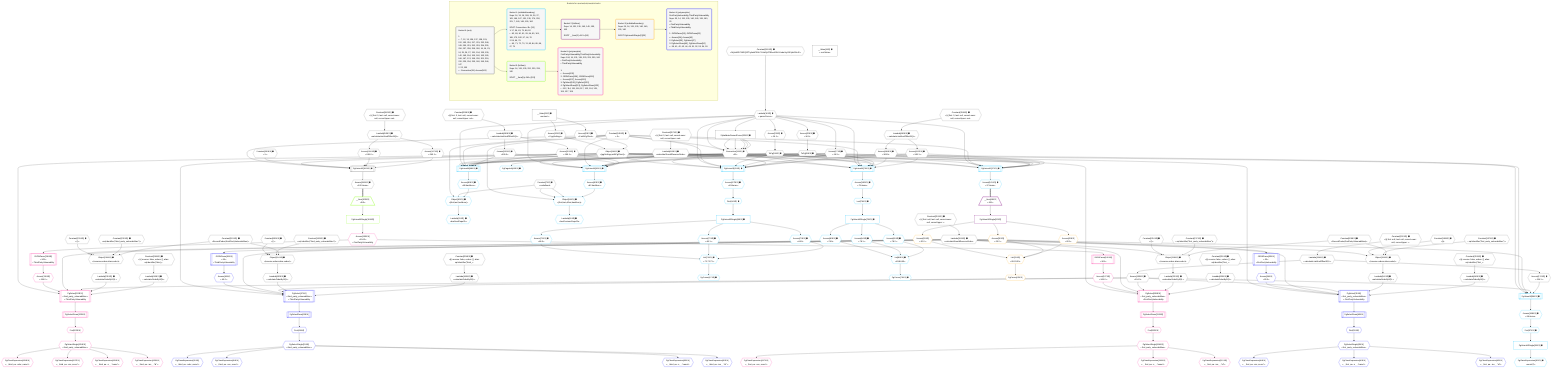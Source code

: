 %%{init: {'themeVariables': { 'fontSize': '12px'}}}%%
graph TD
    classDef path fill:#eee,stroke:#000,color:#000
    classDef plan fill:#fff,stroke-width:1px,color:#000
    classDef itemplan fill:#fff,stroke-width:2px,color:#000
    classDef unbatchedplan fill:#dff,stroke-width:1px,color:#000
    classDef sideeffectplan fill:#fcc,stroke-width:2px,color:#000
    classDef bucket fill:#f6f6f6,color:#000,stroke-width:2px,text-align:left


    %% plan dependencies
    Connection15{{"Connection[15∈0] ➊<br />ᐸ11ᐳ"}}:::plan
    Constant248{{"Constant[248∈0] ➊<br />ᐸ3ᐳ"}}:::plan
    Lambda16{{"Lambda[16∈0] ➊<br />ᐸparseCursorᐳ"}}:::plan
    PgValidateParsedCursor22["PgValidateParsedCursor[22∈0] ➊"]:::plan
    Constant248 & Lambda16 & PgValidateParsedCursor22 & PgValidateParsedCursor22 & PgValidateParsedCursor22 & PgValidateParsedCursor22 & PgValidateParsedCursor22 --> Connection15
    PgUnionAll100[["PgUnionAll[100∈0] ➊"]]:::plan
    Object14{{"Object[14∈0] ➊<br />ᐸ{pgSettings,withPgClient}ᐳ"}}:::plan
    Constant250{{"Constant[250∈0] ➊<br />ᐸ1ᐳ"}}:::plan
    Lambda163{{"Lambda[163∈0] ➊<br />ᐸcalculateShouldReverseOrderᐳ"}}:::plan
    Access246{{"Access[246∈0] ➊<br />ᐸ245.0ᐳ"}}:::plan
    Access247{{"Access[247∈0] ➊<br />ᐸ245.1ᐳ"}}:::plan
    Object14 & Constant248 & Constant250 & Lambda163 & Access246 & Access247 --> PgUnionAll100
    Object139{{"Object[139∈0] ➊<br />ᐸ{reverse,orders,alias,codec}ᐳ"}}:::plan
    Lambda131{{"Lambda[131∈0] ➊<br />ᐸcalculateShouldReverseOrderᐳ"}}:::plan
    Constant136{{"Constant[136∈0] ➊<br />ᐸ[]ᐳ"}}:::plan
    Constant137{{"Constant[137∈0] ➊<br />ᐸsql.identifier(”first_party_vulnerabilities”)ᐳ"}}:::plan
    Constant138{{"Constant[138∈0] ➊<br />ᐸRecordCodec(firstPartyVulnerabilities)ᐳ"}}:::plan
    Lambda131 & Constant136 & Constant137 & Constant138 --> Object139
    Object154{{"Object[154∈0] ➊<br />ᐸ{reverse,orders,alias,codec}ᐳ"}}:::plan
    Constant151{{"Constant[151∈0] ➊<br />ᐸ[]ᐳ"}}:::plan
    Constant152{{"Constant[152∈0] ➊<br />ᐸsql.identifier(”third_party_vulnerabilities”)ᐳ"}}:::plan
    Constant153{{"Constant[153∈0] ➊<br />ᐸRecordCodec(thirdPartyVulnerabilities)ᐳ"}}:::plan
    Lambda131 & Constant151 & Constant152 & Constant153 --> Object154
    Object219{{"Object[219∈0] ➊<br />ᐸ{reverse,orders,alias,codec}ᐳ"}}:::plan
    Constant216{{"Constant[216∈0] ➊<br />ᐸ[]ᐳ"}}:::plan
    Constant217{{"Constant[217∈0] ➊<br />ᐸsql.identifier(”first_party_vulnerabilities”)ᐳ"}}:::plan
    Lambda131 & Constant216 & Constant217 & Constant138 --> Object219
    Object234{{"Object[234∈0] ➊<br />ᐸ{reverse,orders,alias,codec}ᐳ"}}:::plan
    Constant231{{"Constant[231∈0] ➊<br />ᐸ[]ᐳ"}}:::plan
    Constant232{{"Constant[232∈0] ➊<br />ᐸsql.identifier(”third_party_vulnerabilities”)ᐳ"}}:::plan
    Lambda131 & Constant231 & Constant232 & Constant153 --> Object234
    Access12{{"Access[12∈0] ➊<br />ᐸ2.pgSettingsᐳ"}}:::plan
    Access13{{"Access[13∈0] ➊<br />ᐸ2.withPgClientᐳ"}}:::plan
    Access12 & Access13 --> Object14
    __Value2["__Value[2∈0] ➊<br />ᐸcontextᐳ"]:::plan
    __Value2 --> Access12
    __Value2 --> Access13
    Constant249{{"Constant[249∈0] ➊<br />ᐸ'WyIzMDY3N2Q5ZTIyIiwiMTAiLCJUaGlyZFBhcnR5VnVsbmVyYWJpbGl0eSIᐳ"}}:::plan
    Constant249 --> Lambda16
    Lambda16 --> PgValidateParsedCursor22
    Access23{{"Access[23∈0] ➊<br />ᐸ16.1ᐳ"}}:::plan
    Lambda16 --> Access23
    ToPg24{{"ToPg[24∈0] ➊"}}:::plan
    Access23 --> ToPg24
    Access25{{"Access[25∈0] ➊<br />ᐸ16.2ᐳ"}}:::plan
    Lambda16 --> Access25
    ToPg26{{"ToPg[26∈0] ➊"}}:::plan
    Access25 --> ToPg26
    Access27{{"Access[27∈0] ➊<br />ᐸ16.3ᐳ"}}:::plan
    Lambda16 --> Access27
    Constant251{{"Constant[251∈0] ➊<br />ᐸ§{ first: null, last: null, cursorLower: null, cursorUpper: ᐳ"}}:::plan
    Constant251 --> Lambda131
    Lambda134{{"Lambda[134∈0] ➊<br />ᐸcalculateLimitAndOffsetSQLᐳ"}}:::plan
    Constant252{{"Constant[252∈0] ➊<br />ᐸ§{ first: null, last: null, cursorLower: null, cursorUpper: ᐳ"}}:::plan
    Constant252 --> Lambda134
    Access135{{"Access[135∈0] ➊<br />ᐸ134.0ᐳ"}}:::plan
    Lambda134 --> Access135
    Lambda140{{"Lambda[140∈0] ➊<br />ᐸcalculateOrderBySQLᐳ"}}:::plan
    Object139 --> Lambda140
    Lambda145{{"Lambda[145∈0] ➊<br />ᐸcalculateOrderBySQLᐳ"}}:::plan
    Constant253{{"Constant[253∈0] ➊<br />ᐸ§{ reverse: false, orders: [], alias: sql.identifier(”first_ᐳ"}}:::plan
    Constant253 --> Lambda145
    Lambda155{{"Lambda[155∈0] ➊<br />ᐸcalculateOrderBySQLᐳ"}}:::plan
    Object154 --> Lambda155
    Lambda160{{"Lambda[160∈0] ➊<br />ᐸcalculateOrderBySQLᐳ"}}:::plan
    Constant254{{"Constant[254∈0] ➊<br />ᐸ§{ reverse: false, orders: [], alias: sql.identifier(”third_ᐳ"}}:::plan
    Constant254 --> Lambda160
    Constant257{{"Constant[257∈0] ➊<br />ᐸ§{ first: 3, last: null, cursorLower: null, cursorUpper: nulᐳ"}}:::plan
    Constant257 --> Lambda163
    Lambda165{{"Lambda[165∈0] ➊<br />ᐸcalculateLimitAndOffsetSQLᐳ"}}:::plan
    Constant258{{"Constant[258∈0] ➊<br />ᐸ§{ first: 3, last: null, cursorLower: null, cursorUpper: nulᐳ"}}:::plan
    Constant258 --> Lambda165
    Access166{{"Access[166∈0] ➊<br />ᐸ165.0ᐳ"}}:::plan
    Lambda165 --> Access166
    Access167{{"Access[167∈0] ➊<br />ᐸ165.1ᐳ"}}:::plan
    Lambda165 --> Access167
    Access174{{"Access[174∈0] ➊<br />ᐸ134.1ᐳ"}}:::plan
    Lambda134 --> Access174
    Lambda199{{"Lambda[199∈0] ➊<br />ᐸcalculateLimitAndOffsetSQLᐳ"}}:::plan
    Constant259{{"Constant[259∈0] ➊<br />ᐸ§{ first: 3, last: null, cursorLower: null, cursorUpper: nulᐳ"}}:::plan
    Constant259 --> Lambda199
    Access200{{"Access[200∈0] ➊<br />ᐸ199.0ᐳ"}}:::plan
    Lambda199 --> Access200
    Access201{{"Access[201∈0] ➊<br />ᐸ199.1ᐳ"}}:::plan
    Lambda199 --> Access201
    Lambda220{{"Lambda[220∈0] ➊<br />ᐸcalculateOrderBySQLᐳ"}}:::plan
    Object219 --> Lambda220
    Lambda225{{"Lambda[225∈0] ➊<br />ᐸcalculateOrderBySQLᐳ"}}:::plan
    Constant255{{"Constant[255∈0] ➊<br />ᐸ§{ reverse: false, orders: [], alias: sql.identifier(”first_ᐳ"}}:::plan
    Constant255 --> Lambda225
    Lambda235{{"Lambda[235∈0] ➊<br />ᐸcalculateOrderBySQLᐳ"}}:::plan
    Object234 --> Lambda235
    Lambda240{{"Lambda[240∈0] ➊<br />ᐸcalculateOrderBySQLᐳ"}}:::plan
    Constant256{{"Constant[256∈0] ➊<br />ᐸ§{ reverse: false, orders: [], alias: sql.identifier(”third_ᐳ"}}:::plan
    Constant256 --> Lambda240
    Access241{{"Access[241∈0] ➊<br />ᐸ100.itemsᐳ"}}:::plan
    PgUnionAll100 --> Access241
    Lambda245{{"Lambda[245∈0] ➊<br />ᐸcalculateLimitAndOffsetSQLᐳ"}}:::plan
    Constant260{{"Constant[260∈0] ➊<br />ᐸ§{ first: 3, last: null, cursorLower: null, cursorUpper: nulᐳ"}}:::plan
    Constant260 --> Lambda245
    Lambda245 --> Access246
    Lambda245 --> Access247
    __Value4["__Value[4∈0] ➊<br />ᐸrootValueᐳ"]:::plan
    Constant7{{"Constant[7∈0] ➊<br />ᐸundefinedᐳ"}}:::plan
    PgUnionAll17[["PgUnionAll[17∈1] ➊"]]:::plan
    Object14 & Connection15 & Lambda16 & Constant248 & ToPg24 & ToPg26 & Access27 & Lambda163 & Access166 & Access167 --> PgUnionAll17
    PgUnionAll63[["PgUnionAll[63∈1] ➊"]]:::plan
    Object14 & Connection15 & Lambda16 & Constant248 & ToPg24 & ToPg26 & Access27 & Lambda163 & Access166 & Access167 --> PgUnionAll63
    PgUnionAll75[["PgUnionAll[75∈1] ➊"]]:::plan
    Object14 & Connection15 & Lambda16 & Constant248 & ToPg24 & ToPg26 & Access27 & Lambda163 & Access166 & Access167 --> PgUnionAll75
    PgUnionAll88[["PgUnionAll[88∈1] ➊"]]:::plan
    Object14 & Connection15 & Lambda16 & Constant248 & ToPg24 & ToPg26 & Access27 & Lambda163 & Access200 & Access201 --> PgUnionAll88
    PgUnionAll92[["PgUnionAll[92∈1] ➊"]]:::plan
    Object14 & Connection15 & Lambda16 & Constant248 & ToPg24 & ToPg26 & Access27 & Lambda163 & Access200 & Access201 --> PgUnionAll92
    PgUnionAll56[["PgUnionAll[56∈1] ➊"]]:::plan
    Object14 & Connection15 & Lambda131 & Access135 & Access174 --> PgUnionAll56
    Object94{{"Object[94∈1] ➊<br />ᐸ{first,last,offset,hasMore}ᐳ"}}:::plan
    Access93{{"Access[93∈1] ➊<br />ᐸ92.hasMoreᐳ"}}:::plan
    Constant248 & Constant7 & Constant7 & Access93 --> Object94
    List74{{"List[74∈1] ➊<br />ᐸ71,72,73ᐳ"}}:::plan
    Access71{{"Access[71∈1] ➊<br />ᐸ66.0ᐳ"}}:::plan
    Access72{{"Access[72∈1] ➊<br />ᐸ66.1ᐳ"}}:::plan
    Access73{{"Access[73∈1] ➊<br />ᐸ66.2ᐳ"}}:::plan
    Access71 & Access72 & Access73 --> List74
    List86{{"List[86∈1] ➊<br />ᐸ83,84,85ᐳ"}}:::plan
    Access83{{"Access[83∈1] ➊<br />ᐸ78.0ᐳ"}}:::plan
    Access84{{"Access[84∈1] ➊<br />ᐸ78.1ᐳ"}}:::plan
    Access85{{"Access[85∈1] ➊<br />ᐸ78.2ᐳ"}}:::plan
    Access83 & Access84 & Access85 --> List86
    Object90{{"Object[90∈1] ➊<br />ᐸ{first,last,hasMore}ᐳ"}}:::plan
    Access89{{"Access[89∈1] ➊<br />ᐸ88.hasMoreᐳ"}}:::plan
    Constant248 & Constant7 & Access89 --> Object90
    First57{{"First[57∈1] ➊"}}:::plan
    Access168{{"Access[168∈1] ➊<br />ᐸ56.itemsᐳ"}}:::plan
    Access168 --> First57
    PgUnionAllSingle59["PgUnionAllSingle[59∈1] ➊"]:::plan
    First57 --> PgUnionAllSingle59
    PgClassExpression60{{"PgClassExpression[60∈1] ➊<br />ᐸcount(*)ᐳ"}}:::plan
    PgUnionAllSingle59 --> PgClassExpression60
    PgPageInfo62{{"PgPageInfo[62∈1] ➊"}}:::plan
    Connection15 --> PgPageInfo62
    First64{{"First[64∈1] ➊"}}:::plan
    Access175{{"Access[175∈1] ➊<br />ᐸ63.itemsᐳ"}}:::plan
    Access175 --> First64
    PgUnionAllSingle66["PgUnionAllSingle[66∈1] ➊"]:::plan
    First64 --> PgUnionAllSingle66
    PgCursor67{{"PgCursor[67∈1] ➊"}}:::plan
    List74 --> PgCursor67
    PgUnionAllSingle66 --> Access71
    PgUnionAllSingle66 --> Access72
    PgUnionAllSingle66 --> Access73
    Last76{{"Last[76∈1] ➊"}}:::plan
    Access182{{"Access[182∈1] ➊<br />ᐸ75.itemsᐳ"}}:::plan
    Access182 --> Last76
    PgUnionAllSingle78["PgUnionAllSingle[78∈1] ➊"]:::plan
    Last76 --> PgUnionAllSingle78
    PgCursor79{{"PgCursor[79∈1] ➊"}}:::plan
    List86 --> PgCursor79
    PgUnionAllSingle78 --> Access83
    PgUnionAllSingle78 --> Access84
    PgUnionAllSingle78 --> Access85
    PgUnionAll88 --> Access89
    Lambda91{{"Lambda[91∈1] ➊<br />ᐸhasNextPageCbᐳ"}}:::plan
    Object90 --> Lambda91
    PgUnionAll92 --> Access93
    Lambda95{{"Lambda[95∈1] ➊<br />ᐸhasPreviousPageCbᐳ"}}:::plan
    Object94 --> Lambda95
    Access161{{"Access[161∈1] ➊<br />ᐸ17.itemsᐳ"}}:::plan
    PgUnionAll17 --> Access161
    PgUnionAll56 --> Access168
    PgUnionAll63 --> Access175
    PgUnionAll75 --> Access182
    __Item19[/"__Item[19∈2]<br />ᐸ161ᐳ"\]:::itemplan
    Access161 ==> __Item19
    PgUnionAllSingle20["PgUnionAllSingle[20∈2]"]:::plan
    __Item19 --> PgUnionAllSingle20
    List31{{"List[31∈3]<br />ᐸ28,29,30ᐳ"}}:::plan
    Access28{{"Access[28∈3]<br />ᐸ20.0ᐳ"}}:::plan
    Access29{{"Access[29∈3]<br />ᐸ20.1ᐳ"}}:::plan
    Access30{{"Access[30∈3]<br />ᐸ20.2ᐳ"}}:::plan
    Access28 & Access29 & Access30 --> List31
    PgCursor21{{"PgCursor[21∈3]"}}:::plan
    List31 --> PgCursor21
    PgUnionAllSingle20 --> Access28
    PgUnionAllSingle20 --> Access29
    PgUnionAllSingle20 --> Access30
    PgSelect35[["PgSelect[35∈4]<br />ᐸfirst_party_vulnerabilitiesᐳ<br />ᐳFirstPartyVulnerability"]]:::plan
    Access34{{"Access[34∈4]<br />ᐸ33.0ᐳ"}}:::plan
    Object14 & Access34 & Lambda131 & Access135 & Lambda140 & Lambda145 --> PgSelect35
    PgSelect47[["PgSelect[47∈4]<br />ᐸthird_party_vulnerabilitiesᐳ<br />ᐳThirdPartyVulnerability"]]:::plan
    Access46{{"Access[46∈4]<br />ᐸ45.0ᐳ"}}:::plan
    Object14 & Access46 & Lambda131 & Access135 & Lambda155 & Lambda160 --> PgSelect47
    JSONParse33[["JSONParse[33∈4]<br />ᐸ30ᐳ<br />ᐳFirstPartyVulnerability"]]:::plan
    Access30 --> JSONParse33
    JSONParse33 --> Access34
    First39{{"First[39∈4]"}}:::plan
    PgSelectRows40[["PgSelectRows[40∈4]"]]:::plan
    PgSelectRows40 --> First39
    PgSelect35 --> PgSelectRows40
    PgSelectSingle41{{"PgSelectSingle[41∈4]<br />ᐸfirst_party_vulnerabilitiesᐳ"}}:::plan
    First39 --> PgSelectSingle41
    PgClassExpression42{{"PgClassExpression[42∈4]<br />ᐸ__first_pa...ies__.”id”ᐳ"}}:::plan
    PgSelectSingle41 --> PgClassExpression42
    PgClassExpression43{{"PgClassExpression[43∈4]<br />ᐸ__first_pa...s__.”name”ᐳ"}}:::plan
    PgSelectSingle41 --> PgClassExpression43
    PgClassExpression44{{"PgClassExpression[44∈4]<br />ᐸ__first_pa...vss_score”ᐳ"}}:::plan
    PgSelectSingle41 --> PgClassExpression44
    JSONParse45[["JSONParse[45∈4]<br />ᐸ30ᐳ<br />ᐳThirdPartyVulnerability"]]:::plan
    Access30 --> JSONParse45
    JSONParse45 --> Access46
    First49{{"First[49∈4]"}}:::plan
    PgSelectRows50[["PgSelectRows[50∈4]"]]:::plan
    PgSelectRows50 --> First49
    PgSelect47 --> PgSelectRows50
    PgSelectSingle51{{"PgSelectSingle[51∈4]<br />ᐸthird_party_vulnerabilitiesᐳ"}}:::plan
    First49 --> PgSelectSingle51
    PgClassExpression52{{"PgClassExpression[52∈4]<br />ᐸ__third_pa...ies__.”id”ᐳ"}}:::plan
    PgSelectSingle51 --> PgClassExpression52
    PgClassExpression53{{"PgClassExpression[53∈4]<br />ᐸ__third_pa...s__.”name”ᐳ"}}:::plan
    PgSelectSingle51 --> PgClassExpression53
    PgClassExpression54{{"PgClassExpression[54∈4]<br />ᐸ__third_pa...vss_score”ᐳ"}}:::plan
    PgSelectSingle51 --> PgClassExpression54
    PgClassExpression55{{"PgClassExpression[55∈4]<br />ᐸ__third_pa...ndor_name”ᐳ"}}:::plan
    PgSelectSingle51 --> PgClassExpression55
    __Item103[/"__Item[103∈5]<br />ᐸ241ᐳ"\]:::itemplan
    Access241 ==> __Item103
    PgUnionAllSingle104["PgUnionAllSingle[104∈5]"]:::plan
    __Item103 --> PgUnionAllSingle104
    PgSelect108[["PgSelect[108∈6]<br />ᐸfirst_party_vulnerabilitiesᐳ<br />ᐳFirstPartyVulnerability"]]:::plan
    Access107{{"Access[107∈6]<br />ᐸ106.0ᐳ"}}:::plan
    Object14 & Access107 & Lambda131 & Access135 & Lambda220 & Lambda225 --> PgSelect108
    PgSelect120[["PgSelect[120∈6]<br />ᐸthird_party_vulnerabilitiesᐳ<br />ᐳThirdPartyVulnerability"]]:::plan
    Access119{{"Access[119∈6]<br />ᐸ118.0ᐳ"}}:::plan
    Object14 & Access119 & Lambda131 & Access135 & Lambda235 & Lambda240 --> PgSelect120
    Access105{{"Access[105∈6]<br />ᐸ104.2ᐳ<br />ᐳFirstPartyVulnerability"}}:::plan
    PgUnionAllSingle104 --> Access105
    JSONParse106[["JSONParse[106∈6]<br />ᐸ105ᐳ"]]:::plan
    Access105 --> JSONParse106
    JSONParse106 --> Access107
    First112{{"First[112∈6]"}}:::plan
    PgSelectRows113[["PgSelectRows[113∈6]"]]:::plan
    PgSelectRows113 --> First112
    PgSelect108 --> PgSelectRows113
    PgSelectSingle114{{"PgSelectSingle[114∈6]<br />ᐸfirst_party_vulnerabilitiesᐳ"}}:::plan
    First112 --> PgSelectSingle114
    PgClassExpression115{{"PgClassExpression[115∈6]<br />ᐸ__first_pa...ies__.”id”ᐳ"}}:::plan
    PgSelectSingle114 --> PgClassExpression115
    PgClassExpression116{{"PgClassExpression[116∈6]<br />ᐸ__first_pa...s__.”name”ᐳ"}}:::plan
    PgSelectSingle114 --> PgClassExpression116
    PgClassExpression117{{"PgClassExpression[117∈6]<br />ᐸ__first_pa...vss_score”ᐳ"}}:::plan
    PgSelectSingle114 --> PgClassExpression117
    JSONParse118[["JSONParse[118∈6]<br />ᐸ105ᐳ<br />ᐳThirdPartyVulnerability"]]:::plan
    Access105 --> JSONParse118
    JSONParse118 --> Access119
    First122{{"First[122∈6]"}}:::plan
    PgSelectRows123[["PgSelectRows[123∈6]"]]:::plan
    PgSelectRows123 --> First122
    PgSelect120 --> PgSelectRows123
    PgSelectSingle124{{"PgSelectSingle[124∈6]<br />ᐸthird_party_vulnerabilitiesᐳ"}}:::plan
    First122 --> PgSelectSingle124
    PgClassExpression125{{"PgClassExpression[125∈6]<br />ᐸ__third_pa...ies__.”id”ᐳ"}}:::plan
    PgSelectSingle124 --> PgClassExpression125
    PgClassExpression126{{"PgClassExpression[126∈6]<br />ᐸ__third_pa...s__.”name”ᐳ"}}:::plan
    PgSelectSingle124 --> PgClassExpression126
    PgClassExpression127{{"PgClassExpression[127∈6]<br />ᐸ__third_pa...vss_score”ᐳ"}}:::plan
    PgSelectSingle124 --> PgClassExpression127
    PgClassExpression128{{"PgClassExpression[128∈6]<br />ᐸ__third_pa...ndor_name”ᐳ"}}:::plan
    PgSelectSingle124 --> PgClassExpression128

    %% define steps

    subgraph "Buckets for queries/polymorphic/vulns"
    Bucket0("Bucket 0 (root)<br /><br />1: <br />ᐳ: 7, 12, 13, 136, 137, 138, 151, 152, 153, 216, 217, 231, 232, 248, 249, 250, 251, 252, 253, 254, 255, 256, 257, 258, 259, 260, 14, 16, 23, 24, 25, 26, 27, 131, 134, 135, 139, 140, 145, 154, 155, 160, 163, 165, 166, 167, 174, 199, 200, 201, 219, 220, 225, 234, 235, 240, 245, 246, 247<br />2: 22, 100<br />ᐳ: Connection[15], Access[241]"):::bucket
    classDef bucket0 stroke:#696969
    class Bucket0,__Value2,__Value4,Constant7,Access12,Access13,Object14,Connection15,Lambda16,PgValidateParsedCursor22,Access23,ToPg24,Access25,ToPg26,Access27,PgUnionAll100,Lambda131,Lambda134,Access135,Constant136,Constant137,Constant138,Object139,Lambda140,Lambda145,Constant151,Constant152,Constant153,Object154,Lambda155,Lambda160,Lambda163,Lambda165,Access166,Access167,Access174,Lambda199,Access200,Access201,Constant216,Constant217,Object219,Lambda220,Lambda225,Constant231,Constant232,Object234,Lambda235,Lambda240,Access241,Lambda245,Access246,Access247,Constant248,Constant249,Constant250,Constant251,Constant252,Constant253,Constant254,Constant255,Constant256,Constant257,Constant258,Constant259,Constant260 bucket0
    Bucket1("Bucket 1 (nullableBoundary)<br />Deps: 14, 15, 16, 248, 24, 26, 27, 163, 166, 167, 131, 135, 174, 200, 201, 7, 140, 145, 155, 160<br /><br />ROOT Connectionᐸ11ᐳ[15]<br />1: 17, 56, 63, 75, 88, 92<br />ᐳ: 62, 89, 90, 91, 93, 94, 95, 161, 168, 175, 182, 57, 64, 76<br />2: 59, 66, 78<br />ᐳ: 60, 71, 72, 73, 74, 83, 84, 85, 86, 67, 79"):::bucket
    classDef bucket1 stroke:#00bfff
    class Bucket1,PgUnionAll17,PgUnionAll56,First57,PgUnionAllSingle59,PgClassExpression60,PgPageInfo62,PgUnionAll63,First64,PgUnionAllSingle66,PgCursor67,Access71,Access72,Access73,List74,PgUnionAll75,Last76,PgUnionAllSingle78,PgCursor79,Access83,Access84,Access85,List86,PgUnionAll88,Access89,Object90,Lambda91,PgUnionAll92,Access93,Object94,Lambda95,Access161,Access168,Access175,Access182 bucket1
    Bucket2("Bucket 2 (listItem)<br />Deps: 14, 131, 135, 140, 145, 155, 160<br /><br />ROOT __Item{2}ᐸ161ᐳ[19]"):::bucket
    classDef bucket2 stroke:#7f007f
    class Bucket2,__Item19,PgUnionAllSingle20 bucket2
    Bucket3("Bucket 3 (nullableBoundary)<br />Deps: 20, 14, 131, 135, 140, 145, 155, 160<br /><br />ROOT PgUnionAllSingle{2}[20]"):::bucket
    classDef bucket3 stroke:#ffa500
    class Bucket3,PgCursor21,Access28,Access29,Access30,List31 bucket3
    Bucket4("Bucket 4 (polymorphic)<br />FirstPartyVulnerability,ThirdPartyVulnerability<br />Deps: 30, 14, 131, 135, 140, 145, 155, 160, 20<br />ᐳFirstPartyVulnerability<br />ᐳThirdPartyVulnerability<br /><br />1: JSONParse[33], JSONParse[45]<br />ᐳ: Access[34], Access[46]<br />2: PgSelect[35], PgSelect[47]<br />3: PgSelectRows[40], PgSelectRows[50]<br />ᐳ: 39, 41, 42, 43, 44, 49, 51, 52, 53, 54, 55"):::bucket
    classDef bucket4 stroke:#0000ff
    class Bucket4,JSONParse33,Access34,PgSelect35,First39,PgSelectRows40,PgSelectSingle41,PgClassExpression42,PgClassExpression43,PgClassExpression44,JSONParse45,Access46,PgSelect47,First49,PgSelectRows50,PgSelectSingle51,PgClassExpression52,PgClassExpression53,PgClassExpression54,PgClassExpression55 bucket4
    Bucket5("Bucket 5 (listItem)<br />Deps: 14, 131, 135, 220, 225, 235, 240<br /><br />ROOT __Item{5}ᐸ241ᐳ[103]"):::bucket
    classDef bucket5 stroke:#7fff00
    class Bucket5,__Item103,PgUnionAllSingle104 bucket5
    Bucket6("Bucket 6 (polymorphic)<br />FirstPartyVulnerability,ThirdPartyVulnerability<br />Deps: 104, 14, 131, 135, 220, 225, 235, 240<br />ᐳFirstPartyVulnerability<br />ᐳThirdPartyVulnerability<br /><br />1: <br />ᐳ: Access[105]<br />2: JSONParse[106], JSONParse[118]<br />ᐳ: Access[107], Access[119]<br />3: PgSelect[108], PgSelect[120]<br />4: PgSelectRows[113], PgSelectRows[123]<br />ᐳ: 112, 114, 115, 116, 117, 122, 124, 125, 126, 127, 128"):::bucket
    classDef bucket6 stroke:#ff1493
    class Bucket6,Access105,JSONParse106,Access107,PgSelect108,First112,PgSelectRows113,PgSelectSingle114,PgClassExpression115,PgClassExpression116,PgClassExpression117,JSONParse118,Access119,PgSelect120,First122,PgSelectRows123,PgSelectSingle124,PgClassExpression125,PgClassExpression126,PgClassExpression127,PgClassExpression128 bucket6
    Bucket0 --> Bucket1 & Bucket5
    Bucket1 --> Bucket2
    Bucket2 --> Bucket3
    Bucket3 --> Bucket4
    Bucket5 --> Bucket6
    end